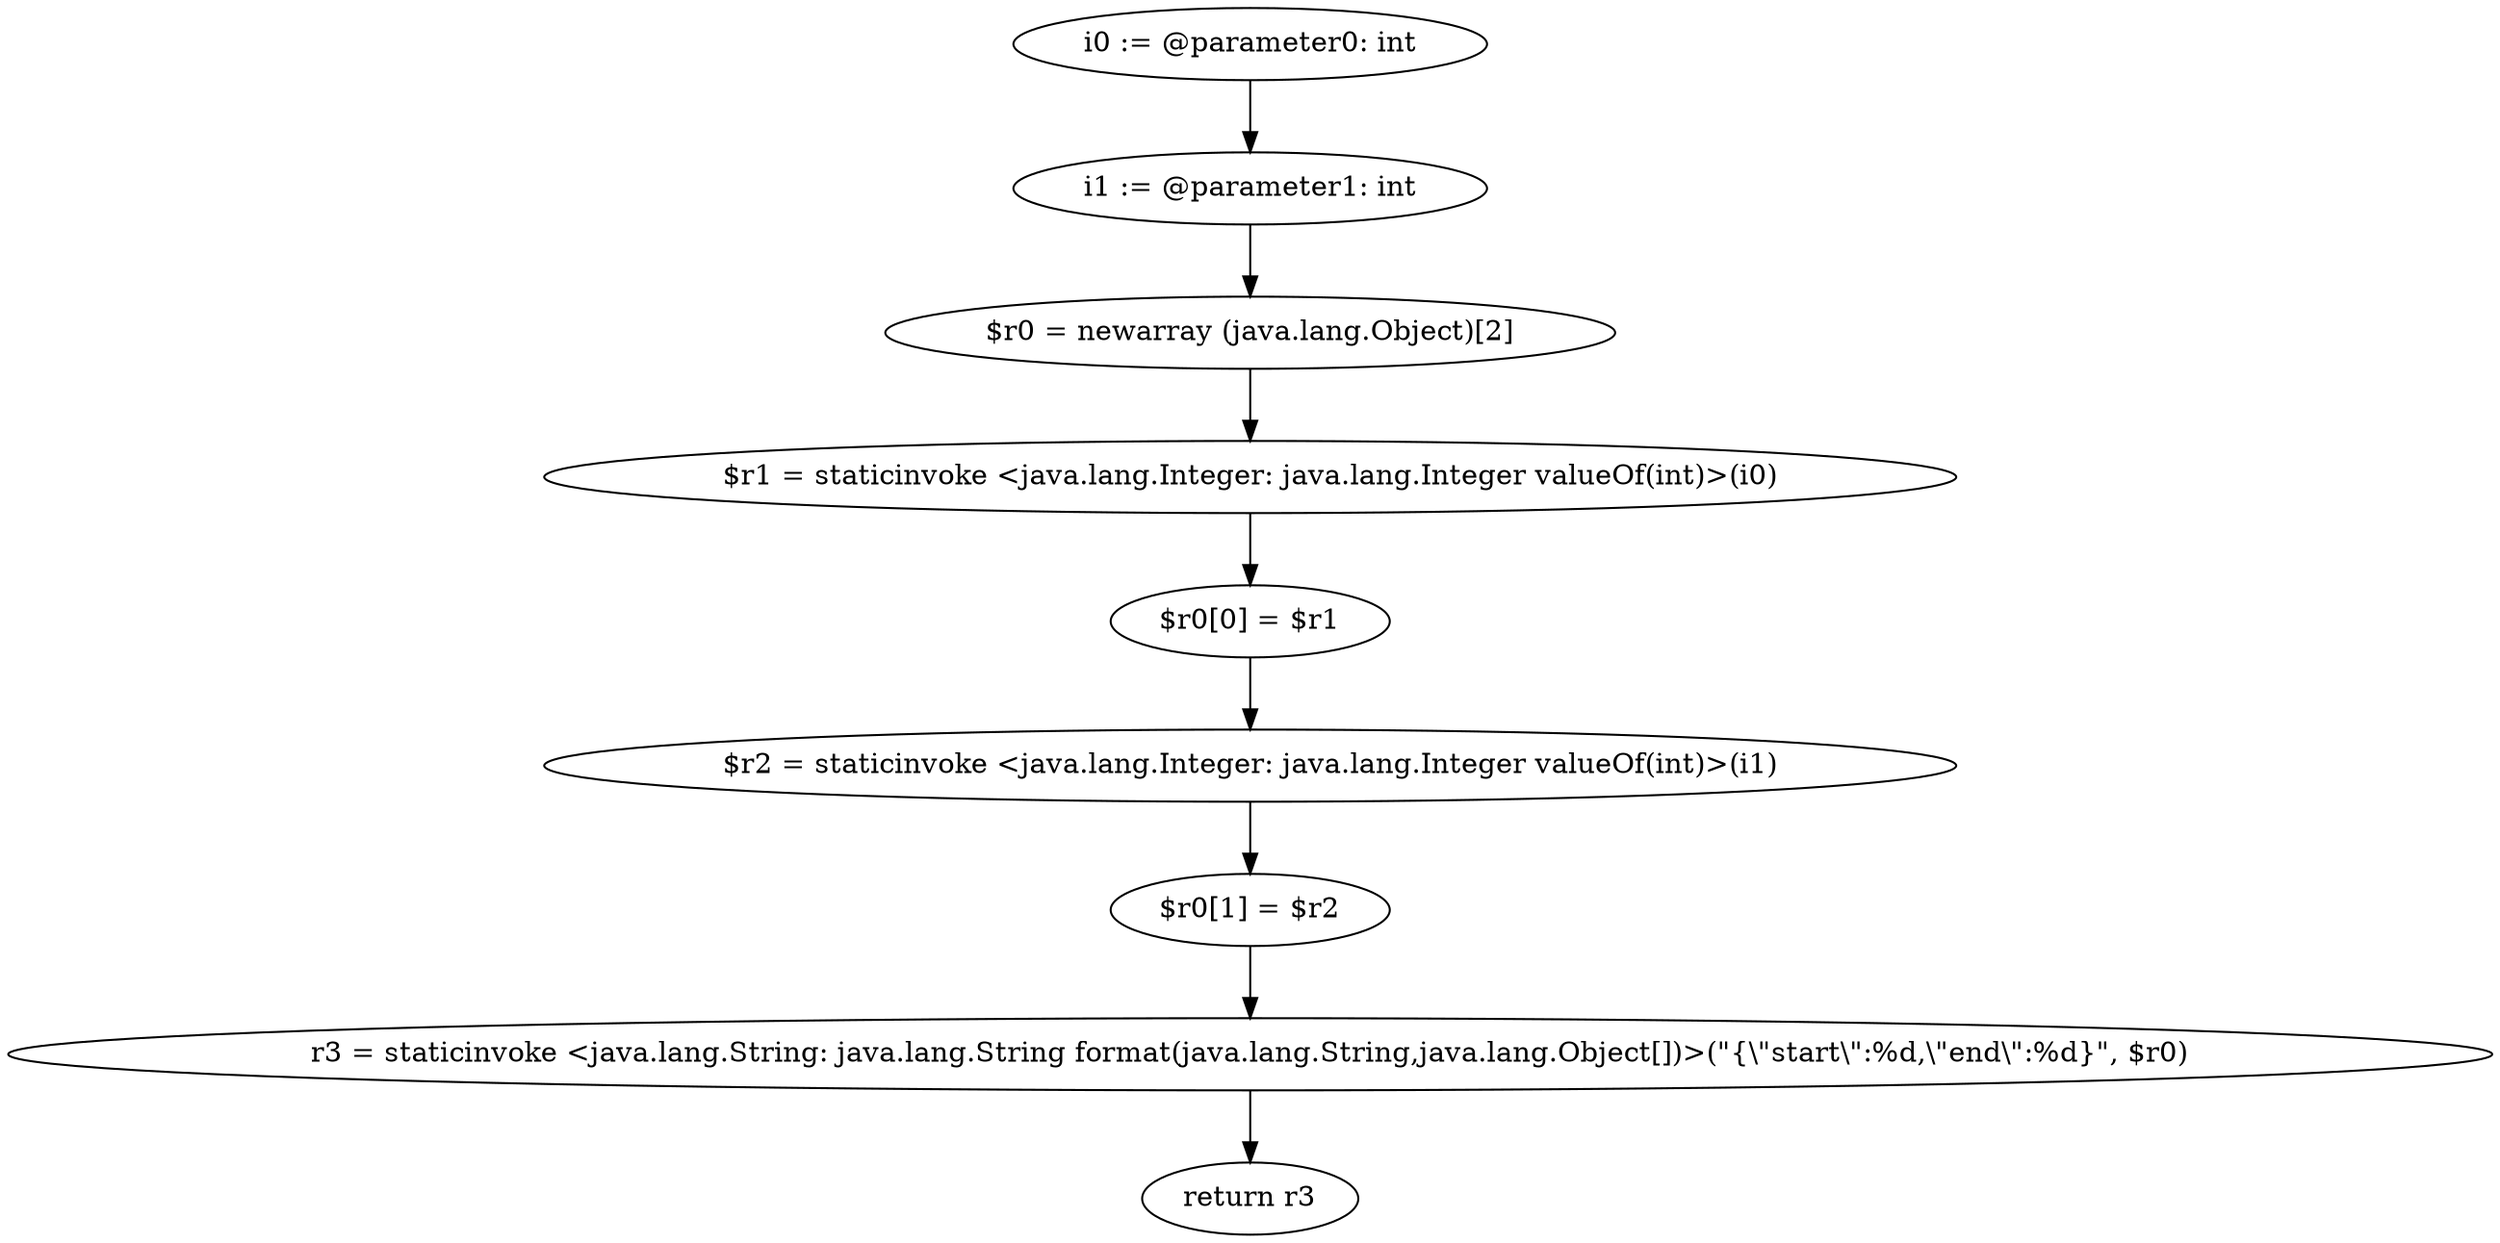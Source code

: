 digraph "unitGraph" {
    "i0 := @parameter0: int"
    "i1 := @parameter1: int"
    "$r0 = newarray (java.lang.Object)[2]"
    "$r1 = staticinvoke <java.lang.Integer: java.lang.Integer valueOf(int)>(i0)"
    "$r0[0] = $r1"
    "$r2 = staticinvoke <java.lang.Integer: java.lang.Integer valueOf(int)>(i1)"
    "$r0[1] = $r2"
    "r3 = staticinvoke <java.lang.String: java.lang.String format(java.lang.String,java.lang.Object[])>(\"{\\\"start\\\":%d,\\\"end\\\":%d}\", $r0)"
    "return r3"
    "i0 := @parameter0: int"->"i1 := @parameter1: int";
    "i1 := @parameter1: int"->"$r0 = newarray (java.lang.Object)[2]";
    "$r0 = newarray (java.lang.Object)[2]"->"$r1 = staticinvoke <java.lang.Integer: java.lang.Integer valueOf(int)>(i0)";
    "$r1 = staticinvoke <java.lang.Integer: java.lang.Integer valueOf(int)>(i0)"->"$r0[0] = $r1";
    "$r0[0] = $r1"->"$r2 = staticinvoke <java.lang.Integer: java.lang.Integer valueOf(int)>(i1)";
    "$r2 = staticinvoke <java.lang.Integer: java.lang.Integer valueOf(int)>(i1)"->"$r0[1] = $r2";
    "$r0[1] = $r2"->"r3 = staticinvoke <java.lang.String: java.lang.String format(java.lang.String,java.lang.Object[])>(\"{\\\"start\\\":%d,\\\"end\\\":%d}\", $r0)";
    "r3 = staticinvoke <java.lang.String: java.lang.String format(java.lang.String,java.lang.Object[])>(\"{\\\"start\\\":%d,\\\"end\\\":%d}\", $r0)"->"return r3";
}
